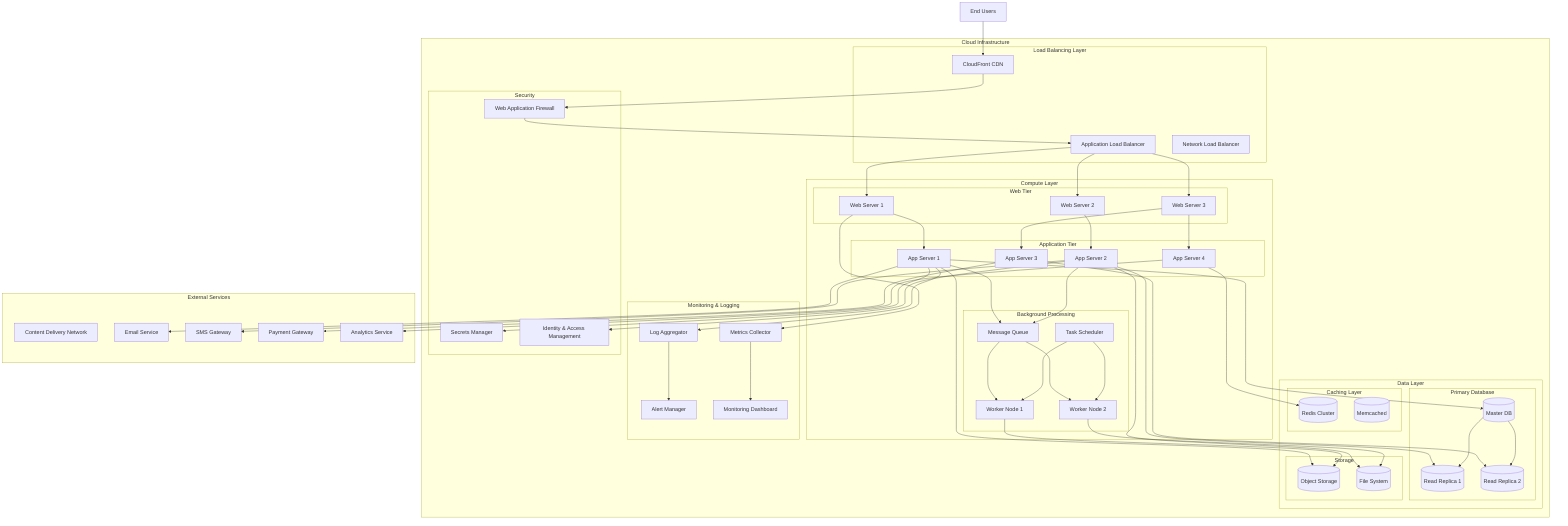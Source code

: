graph TB
    subgraph "Cloud Infrastructure"
        subgraph "Load Balancing Layer"
            ALB[Application Load Balancer]
            NLB[Network Load Balancer]
            CF[CloudFront CDN]
        end
        
        subgraph "Compute Layer"
            subgraph "Web Tier"
                WEB1[Web Server 1]
                WEB2[Web Server 2]
                WEB3[Web Server 3]
            end
            
            subgraph "Application Tier"
                APP1[App Server 1]
                APP2[App Server 2]
                APP3[App Server 3]
                APP4[App Server 4]
            end
            
            subgraph "Background Processing"
                WORKER1[Worker Node 1]
                WORKER2[Worker Node 2]
                QUEUE[Message Queue]
                SCHEDULER[Task Scheduler]
            end
        end
        
        subgraph "Data Layer"
            subgraph "Primary Database"
                MASTER[(Master DB)]
                SLAVE1[(Read Replica 1)]
                SLAVE2[(Read Replica 2)]
            end
            
            subgraph "Caching Layer"
                REDIS[(Redis Cluster)]
                MEMCACHED[(Memcached)]
            end
            
            subgraph "Storage"
                S3[(Object Storage)]
                EFS[(File System)]
            end
        end
        
        subgraph "Monitoring & Logging"
            METRICS[Metrics Collector]
            LOGS[Log Aggregator]
            ALERTS[Alert Manager]
            DASHBOARD[Monitoring Dashboard]
        end
        
        subgraph "Security"
            WAF[Web Application Firewall]
            SECRETS[Secrets Manager]
            IAM[Identity & Access Management]
        end
    end
    
    subgraph "External Services"
        CDN[Content Delivery Network]
        EMAIL[Email Service]
        SMS[SMS Gateway]
        PAYMENT[Payment Gateway]
        ANALYTICS[Analytics Service]
    end
    
    USER[End Users] --> CF
    CF --> WAF
    WAF --> ALB
    ALB --> WEB1
    ALB --> WEB2
    ALB --> WEB3
    
    WEB1 --> APP1
    WEB2 --> APP2
    WEB3 --> APP3
    WEB3 --> APP4
    
    APP1 --> MASTER
    APP2 --> SLAVE1
    APP3 --> SLAVE2
    APP4 --> REDIS
    
    APP1 --> QUEUE
    APP2 --> QUEUE
    QUEUE --> WORKER1
    QUEUE --> WORKER2
    SCHEDULER --> WORKER1
    SCHEDULER --> WORKER2
    
    APP1 --> S3
    APP2 --> EFS
    WORKER1 --> S3
    WORKER2 --> EFS
    
    APP1 --> EMAIL
    APP2 --> SMS
    APP3 --> PAYMENT
    APP4 --> ANALYTICS
    
    MASTER --> SLAVE1
    MASTER --> SLAVE2
    
    WEB1 --> METRICS
    APP1 --> LOGS
    METRICS --> DASHBOARD
    LOGS --> ALERTS
    
    APP1 --> SECRETS
    APP2 --> IAM